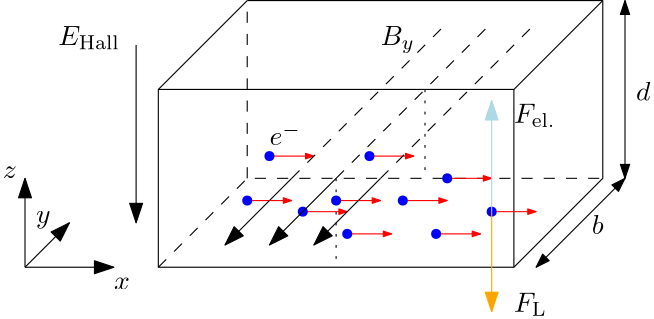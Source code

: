 <?xml version="1.0"?>
<!DOCTYPE ipe SYSTEM "ipe.dtd">
<ipe version="70005" creator="Ipe 7.1.5">
<info created="D:20141118205217" modified="D:20141118205219"/>
<ipestyle name="basic">
<symbol name="arrow/arc(spx)">
<path stroke="sym-stroke" fill="sym-stroke" pen="sym-pen">
0 0 m
-1 0.333 l
-1 -0.333 l
h
</path>
</symbol>
<symbol name="arrow/farc(spx)">
<path stroke="sym-stroke" fill="white" pen="sym-pen">
0 0 m
-1 0.333 l
-1 -0.333 l
h
</path>
</symbol>
<symbol name="mark/circle(sx)" transformations="translations">
<path fill="sym-stroke">
0.6 0 0 0.6 0 0 e
0.4 0 0 0.4 0 0 e
</path>
</symbol>
<symbol name="mark/disk(sx)" transformations="translations">
<path fill="sym-stroke">
0.6 0 0 0.6 0 0 e
</path>
</symbol>
<symbol name="mark/fdisk(sfx)" transformations="translations">
<group>
<path fill="sym-fill">
0.5 0 0 0.5 0 0 e
</path>
<path fill="sym-stroke" fillrule="eofill">
0.6 0 0 0.6 0 0 e
0.4 0 0 0.4 0 0 e
</path>
</group>
</symbol>
<symbol name="mark/box(sx)" transformations="translations">
<path fill="sym-stroke" fillrule="eofill">
-0.6 -0.6 m
0.6 -0.6 l
0.6 0.6 l
-0.6 0.6 l
h
-0.4 -0.4 m
0.4 -0.4 l
0.4 0.4 l
-0.4 0.4 l
h
</path>
</symbol>
<symbol name="mark/square(sx)" transformations="translations">
<path fill="sym-stroke">
-0.6 -0.6 m
0.6 -0.6 l
0.6 0.6 l
-0.6 0.6 l
h
</path>
</symbol>
<symbol name="mark/fsquare(sfx)" transformations="translations">
<group>
<path fill="sym-fill">
-0.5 -0.5 m
0.5 -0.5 l
0.5 0.5 l
-0.5 0.5 l
h
</path>
<path fill="sym-stroke" fillrule="eofill">
-0.6 -0.6 m
0.6 -0.6 l
0.6 0.6 l
-0.6 0.6 l
h
-0.4 -0.4 m
0.4 -0.4 l
0.4 0.4 l
-0.4 0.4 l
h
</path>
</group>
</symbol>
<symbol name="mark/cross(sx)" transformations="translations">
<group>
<path fill="sym-stroke">
-0.43 -0.57 m
0.57 0.43 l
0.43 0.57 l
-0.57 -0.43 l
h
</path>
<path fill="sym-stroke">
-0.43 0.57 m
0.57 -0.43 l
0.43 -0.57 l
-0.57 0.43 l
h
</path>
</group>
</symbol>
<symbol name="arrow/fnormal(spx)">
<path stroke="sym-stroke" fill="white" pen="sym-pen">
0 0 m
-1 0.333 l
-1 -0.333 l
h
</path>
</symbol>
<symbol name="arrow/pointed(spx)">
<path stroke="sym-stroke" fill="sym-stroke" pen="sym-pen">
0 0 m
-1 0.333 l
-0.8 0 l
-1 -0.333 l
h
</path>
</symbol>
<symbol name="arrow/fpointed(spx)">
<path stroke="sym-stroke" fill="white" pen="sym-pen">
0 0 m
-1 0.333 l
-0.8 0 l
-1 -0.333 l
h
</path>
</symbol>
<symbol name="arrow/linear(spx)">
<path stroke="sym-stroke" pen="sym-pen">
-1 0.333 m
0 0 l
-1 -0.333 l
</path>
</symbol>
<symbol name="arrow/fdouble(spx)">
<path stroke="sym-stroke" fill="white" pen="sym-pen">
0 0 m
-1 0.333 l
-1 -0.333 l
h
-1 0 m
-2 0.333 l
-2 -0.333 l
h
</path>
</symbol>
<symbol name="arrow/double(spx)">
<path stroke="sym-stroke" fill="sym-stroke" pen="sym-pen">
0 0 m
-1 0.333 l
-1 -0.333 l
h
-1 0 m
-2 0.333 l
-2 -0.333 l
h
</path>
</symbol>
<pen name="heavier" value="0.8"/>
<pen name="fat" value="1.2"/>
<pen name="ultrafat" value="2"/>
<symbolsize name="large" value="5"/>
<symbolsize name="small" value="2"/>
<symbolsize name="tiny" value="1.1"/>
<arrowsize name="large" value="10"/>
<arrowsize name="small" value="5"/>
<arrowsize name="tiny" value="3"/>
<color name="red" value="1 0 0"/>
<color name="green" value="0 1 0"/>
<color name="blue" value="0 0 1"/>
<color name="yellow" value="1 1 0"/>
<color name="orange" value="1 0.647 0"/>
<color name="gold" value="1 0.843 0"/>
<color name="purple" value="0.627 0.125 0.941"/>
<color name="gray" value="0.745"/>
<color name="brown" value="0.647 0.165 0.165"/>
<color name="navy" value="0 0 0.502"/>
<color name="pink" value="1 0.753 0.796"/>
<color name="seagreen" value="0.18 0.545 0.341"/>
<color name="turquoise" value="0.251 0.878 0.816"/>
<color name="violet" value="0.933 0.51 0.933"/>
<color name="darkblue" value="0 0 0.545"/>
<color name="darkcyan" value="0 0.545 0.545"/>
<color name="darkgray" value="0.663"/>
<color name="darkgreen" value="0 0.392 0"/>
<color name="darkmagenta" value="0.545 0 0.545"/>
<color name="darkorange" value="1 0.549 0"/>
<color name="darkred" value="0.545 0 0"/>
<color name="lightblue" value="0.678 0.847 0.902"/>
<color name="lightcyan" value="0.878 1 1"/>
<color name="lightgray" value="0.827"/>
<color name="lightgreen" value="0.565 0.933 0.565"/>
<color name="lightyellow" value="1 1 0.878"/>
<dashstyle name="dashed" value="[4] 0"/>
<dashstyle name="dotted" value="[1 3] 0"/>
<dashstyle name="dash dotted" value="[4 2 1 2] 0"/>
<dashstyle name="dash dot dotted" value="[4 2 1 2 1 2] 0"/>
<textsize name="large" value="\large"/>
<textsize name="Large" value="\Large"/>
<textsize name="LARGE" value="\LARGE"/>
<textsize name="huge" value="\huge"/>
<textsize name="Huge" value="\Huge"/>
<textsize name="small" value="\small"/>
<textsize name="footnote" value="\footnotesize"/>
<textsize name="tiny" value="\tiny"/>
<textstyle name="center" begin="\begin{center}" end="\end{center}"/>
<textstyle name="itemize" begin="\begin{itemize}" end="\end{itemize}"/>
<textstyle name="item" begin="\begin{itemize}\item{}" end="\end{itemize}"/>
<gridsize name="4 pts" value="4"/>
<gridsize name="8 pts (~3 mm)" value="8"/>
<gridsize name="16 pts (~6 mm)" value="16"/>
<gridsize name="32 pts (~12 mm)" value="32"/>
<gridsize name="10 pts (~3.5 mm)" value="10"/>
<gridsize name="20 pts (~7 mm)" value="20"/>
<gridsize name="14 pts (~5 mm)" value="14"/>
<gridsize name="28 pts (~10 mm)" value="28"/>
<gridsize name="56 pts (~20 mm)" value="56"/>
<anglesize name="90 deg" value="90"/>
<anglesize name="60 deg" value="60"/>
<anglesize name="45 deg" value="45"/>
<anglesize name="30 deg" value="30"/>
<anglesize name="22.5 deg" value="22.5"/>
<tiling name="falling" angle="-60" step="4" width="1"/>
<tiling name="rising" angle="30" step="4" width="1"/>
</ipestyle>
<page>
<layer name="alpha"/>
<view layers="alpha" active="alpha"/>
<path layer="alpha" stroke="black">
224 640 m
224 576 l
352 576 l
352 640 l
h
</path>
<path stroke="black">
384 672 m
352 640 l
</path>
<path stroke="black">
256 672 m
224 640 l
</path>
<path stroke="black" dash="dashed">
224 576 m
256 608 l
384 608 l
</path>
<path stroke="black" dash="dashed">
256 608 m
256 672 l
</path>
<path stroke="black">
256 672 m
384 672 l
384 608 l
352 576 l
</path>
<path stroke="black" dash="dotted">
288 608 m
288 576 l
</path>
<path stroke="black" dash="dotted">
320 640 m
320 608 l
</path>
<text matrix="1 0 0 1 -48 -24" transformations="translations" pos="352 680" stroke="black" type="label" width="12.346" height="6.808" depth="2.85" valign="baseline">$B_y$</text>
<path matrix="1 0 0 1 152 -104" stroke="red" arrow="normal/tiny">
176 712 m
192 712 l
</path>
<use matrix="1 0 0 1 64 -8" name="mark/disk(sx)" pos="264 616" size="normal" stroke="blue"/>
<path matrix="1 0 0 1 88 -96" stroke="red" arrow="normal/tiny">
176 712 m
192 712 l
</path>
<use name="mark/disk(sx)" pos="264 616" size="normal" stroke="blue"/>
<path matrix="1 0 0 1 136 -112" stroke="red" arrow="normal/tiny">
176 712 m
192 712 l
</path>
<use matrix="1 0 0 1 48 -16" name="mark/disk(sx)" pos="264 616" size="normal" stroke="blue"/>
<path matrix="1 0 0 1 112 -112" stroke="red" arrow="normal/tiny">
176 712 m
192 712 l
</path>
<use matrix="1 0 0 1 24 -16" name="mark/disk(sx)" pos="264 616" size="normal" stroke="blue"/>
<path matrix="1 0 0 1 80 -112" stroke="red" arrow="normal/tiny">
176 712 m
192 712 l
</path>
<use matrix="1 0 0 1 -8 -16" name="mark/disk(sx)" pos="264 616" size="normal" stroke="blue"/>
<path matrix="1 0 0 1 124 -96" stroke="red" arrow="normal/tiny">
176 712 m
192 712 l
</path>
<use matrix="1 0 0 1 36 0" name="mark/disk(sx)" pos="264 616" size="normal" stroke="blue"/>
<path matrix="1 0 0 1 168 -116" stroke="red" arrow="normal/tiny">
176 712 m
192 712 l
</path>
<use matrix="1 0 0 1 80 -20" name="mark/disk(sx)" pos="264 616" size="normal" stroke="blue"/>
<path matrix="1 0 0 1 148 -124" stroke="red" arrow="normal/tiny">
176 712 m
192 712 l
</path>
<use matrix="1 0 0 1 60 -28" name="mark/disk(sx)" pos="264 616" size="normal" stroke="blue"/>
<path matrix="1 0 0 1 116 -124" stroke="red" arrow="normal/tiny">
176 712 m
192 712 l
</path>
<use matrix="1 0 0 1 28 -28" name="mark/disk(sx)" pos="264 616" size="normal" stroke="blue"/>
<path matrix="1 0 0 1 100 -116" stroke="red" arrow="normal/tiny">
176 712 m
192 712 l
</path>
<use matrix="1 0 0 1 12 -20" name="mark/disk(sx)" pos="264 616" size="normal" stroke="blue"/>
<path matrix="1 0 0 1 -176 0" stroke="black" arrow="normal/normal">
392 656 m
392 592 l
</path>
<text matrix="1 0 0 1 -220 60" transformations="translations" pos="408 596" stroke="black" type="label" width="22.215" height="6.812" depth="1.49" valign="baseline">$E_\mathrm{Hall}$</text>
<path stroke="black" arrow="normal/small" rarrow="normal/small">
360 576 m
392 608 l
</path>
<path stroke="black" arrow="normal/small" rarrow="normal/small">
392 608 m
392 672 l
</path>
<text matrix="1 0 0 1 8 56" transformations="translations" pos="388 580" stroke="black" type="label" width="5.185" height="6.918" depth="0" valign="baseline">$d$</text>
<text matrix="1 0 0 1 -24 -48" transformations="translations" pos="404 636" stroke="black" type="label" width="4.276" height="6.918" depth="0" valign="baseline">$b$</text>
<path matrix="1 0 0 1 16 0" stroke="black" rarrow="normal/normal">
264 584 m
288 608 l
</path>
<path matrix="1 0 0 1 16 0" stroke="black" dash="dashed">
288 608 m
344 664 l
</path>
<path stroke="black" rarrow="normal/normal">
264 584 m
288 608 l
</path>
<path stroke="black" dash="dashed">
288 608 m
344 664 l
</path>
<path matrix="1 0 0 1 -16 0" stroke="black" rarrow="normal/normal">
264 584 m
288 608 l
</path>
<path matrix="1 0 0 1 -16 0" stroke="black" dash="dashed">
288 608 m
344 664 l
</path>
<path matrix="1 0 0 1 16 0" stroke="black" arrow="normal/normal">
160 576 m
176 592 l
</path>
<path matrix="1 0 0 1 16 0" stroke="black" arrow="normal/normal">
160 576 m
160 608 l
</path>
<path matrix="1 0 0 1 16 0" stroke="black" arrow="normal/normal">
160 576 m
192 576 l
</path>
<text matrix="1 0 0 1 8 0" transformations="translations" pos="200 568" stroke="black" type="label" width="5.694" height="4.289" depth="0" valign="baseline">$x$</text>
<text matrix="1 0 0 1 -4 0" transformations="translations" pos="184 592" stroke="black" type="label" width="5.242" height="4.297" depth="1.93" valign="baseline">$y$</text>
<text matrix="1 0 0 1 16 -8" transformations="translations" pos="152 616" stroke="black" type="label" width="5.071" height="4.289" depth="0" valign="baseline">$z$</text>
<path stroke="orange" arrow="normal/normal">
344 596 m
344 560 l
</path>
<path stroke="lightblue" arrow="normal/normal">
344 596 m
344 636 l
</path>
<text matrix="1 0 0 1 -4 -4" transformations="translations" pos="356 632" stroke="black" type="label" width="15.069" height="6.812" depth="1.49" valign="baseline">$F_\mathrm{el.}$</text>
<text matrix="1 0 0 1 -4 -72" transformations="translations" pos="356 632" stroke="black" type="label" width="11.831" height="6.812" depth="1.49" valign="baseline">$F_\mathrm{L}$</text>
<text matrix="1 0 0 1 -4 0" transformations="translations" pos="268 620" stroke="black" type="label" width="11.364" height="7.933" depth="0" valign="baseline">$e^{-}$</text>
</page>
</ipe>
